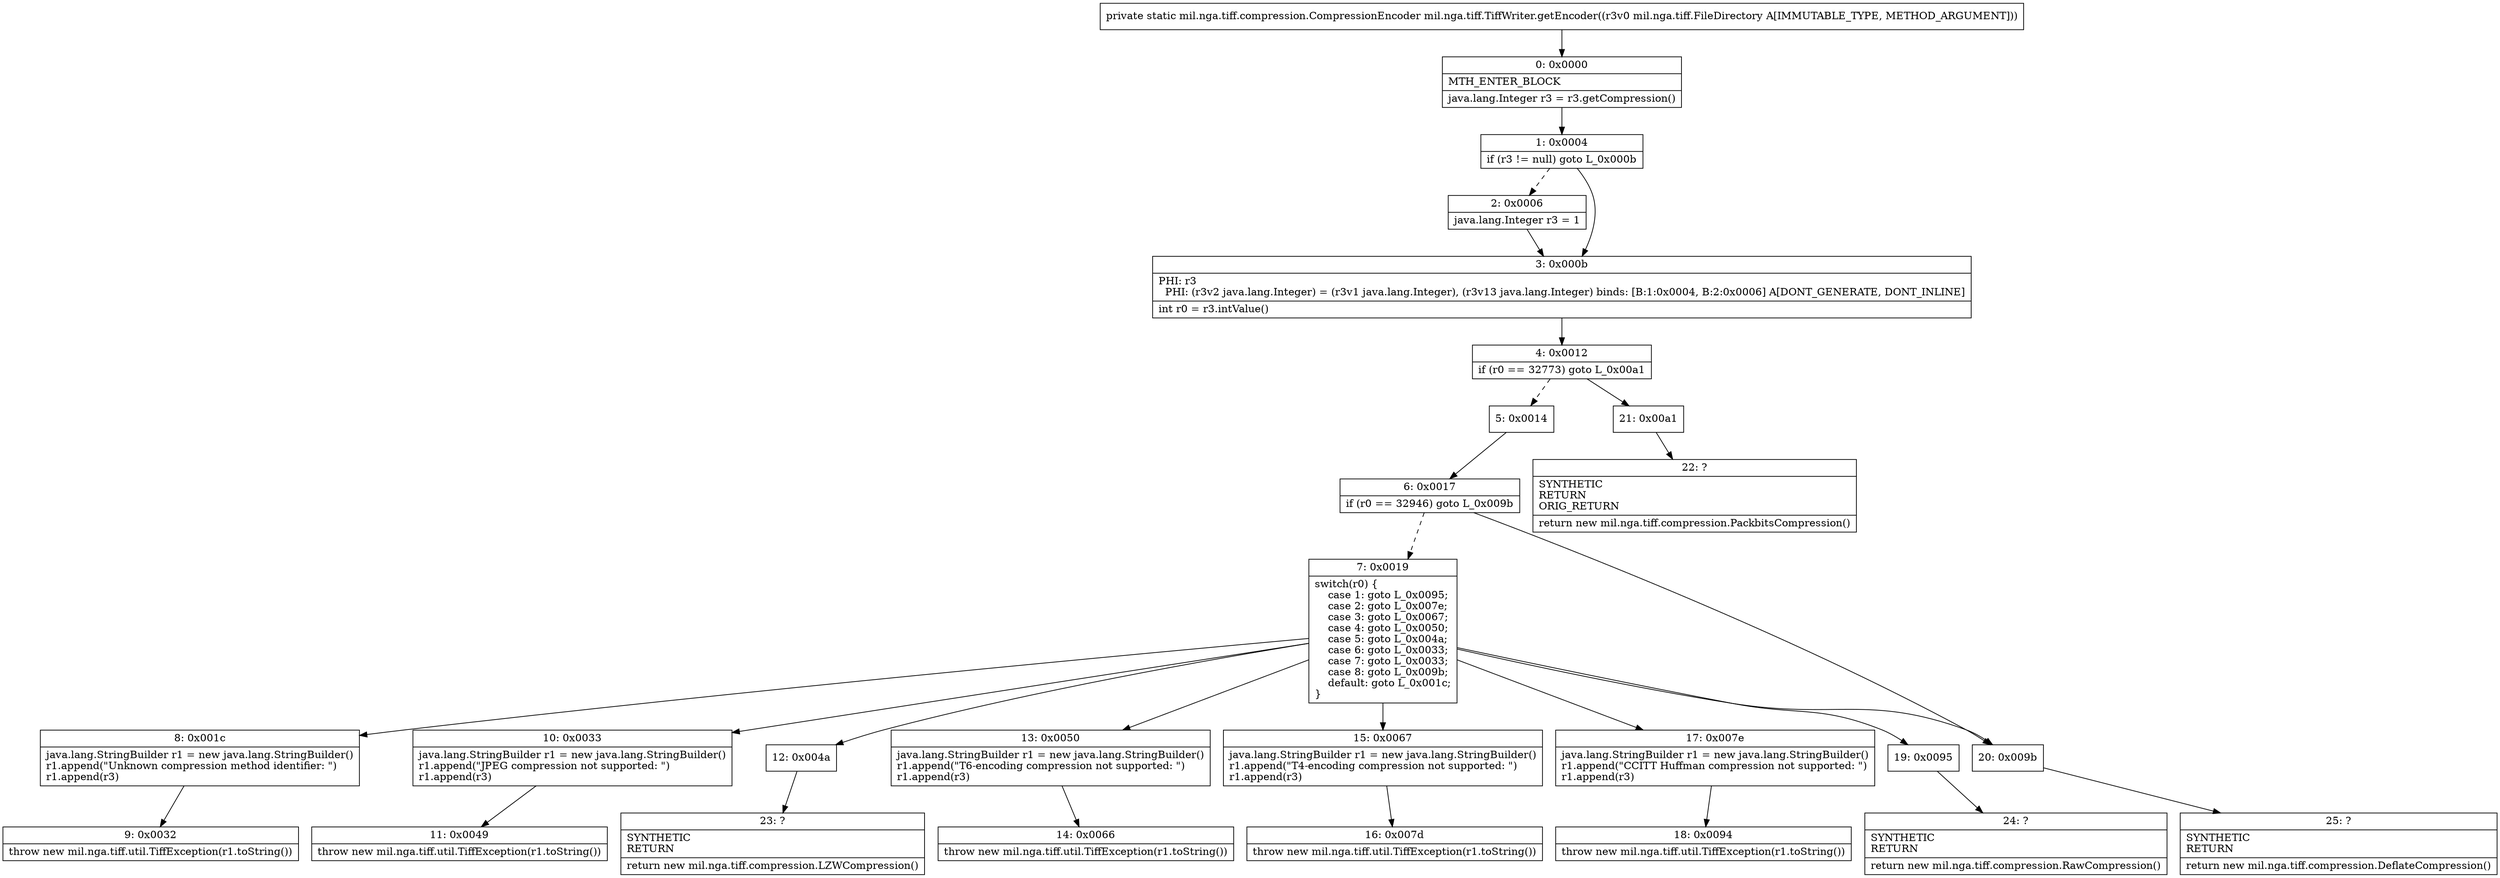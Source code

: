 digraph "CFG formil.nga.tiff.TiffWriter.getEncoder(Lmil\/nga\/tiff\/FileDirectory;)Lmil\/nga\/tiff\/compression\/CompressionEncoder;" {
Node_0 [shape=record,label="{0\:\ 0x0000|MTH_ENTER_BLOCK\l|java.lang.Integer r3 = r3.getCompression()\l}"];
Node_1 [shape=record,label="{1\:\ 0x0004|if (r3 != null) goto L_0x000b\l}"];
Node_2 [shape=record,label="{2\:\ 0x0006|java.lang.Integer r3 = 1\l}"];
Node_3 [shape=record,label="{3\:\ 0x000b|PHI: r3 \l  PHI: (r3v2 java.lang.Integer) = (r3v1 java.lang.Integer), (r3v13 java.lang.Integer) binds: [B:1:0x0004, B:2:0x0006] A[DONT_GENERATE, DONT_INLINE]\l|int r0 = r3.intValue()\l}"];
Node_4 [shape=record,label="{4\:\ 0x0012|if (r0 == 32773) goto L_0x00a1\l}"];
Node_5 [shape=record,label="{5\:\ 0x0014}"];
Node_6 [shape=record,label="{6\:\ 0x0017|if (r0 == 32946) goto L_0x009b\l}"];
Node_7 [shape=record,label="{7\:\ 0x0019|switch(r0) \{\l    case 1: goto L_0x0095;\l    case 2: goto L_0x007e;\l    case 3: goto L_0x0067;\l    case 4: goto L_0x0050;\l    case 5: goto L_0x004a;\l    case 6: goto L_0x0033;\l    case 7: goto L_0x0033;\l    case 8: goto L_0x009b;\l    default: goto L_0x001c;\l\}\l}"];
Node_8 [shape=record,label="{8\:\ 0x001c|java.lang.StringBuilder r1 = new java.lang.StringBuilder()\lr1.append(\"Unknown compression method identifier: \")\lr1.append(r3)\l}"];
Node_9 [shape=record,label="{9\:\ 0x0032|throw new mil.nga.tiff.util.TiffException(r1.toString())\l}"];
Node_10 [shape=record,label="{10\:\ 0x0033|java.lang.StringBuilder r1 = new java.lang.StringBuilder()\lr1.append(\"JPEG compression not supported: \")\lr1.append(r3)\l}"];
Node_11 [shape=record,label="{11\:\ 0x0049|throw new mil.nga.tiff.util.TiffException(r1.toString())\l}"];
Node_12 [shape=record,label="{12\:\ 0x004a}"];
Node_13 [shape=record,label="{13\:\ 0x0050|java.lang.StringBuilder r1 = new java.lang.StringBuilder()\lr1.append(\"T6\-encoding compression not supported: \")\lr1.append(r3)\l}"];
Node_14 [shape=record,label="{14\:\ 0x0066|throw new mil.nga.tiff.util.TiffException(r1.toString())\l}"];
Node_15 [shape=record,label="{15\:\ 0x0067|java.lang.StringBuilder r1 = new java.lang.StringBuilder()\lr1.append(\"T4\-encoding compression not supported: \")\lr1.append(r3)\l}"];
Node_16 [shape=record,label="{16\:\ 0x007d|throw new mil.nga.tiff.util.TiffException(r1.toString())\l}"];
Node_17 [shape=record,label="{17\:\ 0x007e|java.lang.StringBuilder r1 = new java.lang.StringBuilder()\lr1.append(\"CCITT Huffman compression not supported: \")\lr1.append(r3)\l}"];
Node_18 [shape=record,label="{18\:\ 0x0094|throw new mil.nga.tiff.util.TiffException(r1.toString())\l}"];
Node_19 [shape=record,label="{19\:\ 0x0095}"];
Node_20 [shape=record,label="{20\:\ 0x009b}"];
Node_21 [shape=record,label="{21\:\ 0x00a1}"];
Node_22 [shape=record,label="{22\:\ ?|SYNTHETIC\lRETURN\lORIG_RETURN\l|return new mil.nga.tiff.compression.PackbitsCompression()\l}"];
Node_23 [shape=record,label="{23\:\ ?|SYNTHETIC\lRETURN\l|return new mil.nga.tiff.compression.LZWCompression()\l}"];
Node_24 [shape=record,label="{24\:\ ?|SYNTHETIC\lRETURN\l|return new mil.nga.tiff.compression.RawCompression()\l}"];
Node_25 [shape=record,label="{25\:\ ?|SYNTHETIC\lRETURN\l|return new mil.nga.tiff.compression.DeflateCompression()\l}"];
MethodNode[shape=record,label="{private static mil.nga.tiff.compression.CompressionEncoder mil.nga.tiff.TiffWriter.getEncoder((r3v0 mil.nga.tiff.FileDirectory A[IMMUTABLE_TYPE, METHOD_ARGUMENT])) }"];
MethodNode -> Node_0;
Node_0 -> Node_1;
Node_1 -> Node_2[style=dashed];
Node_1 -> Node_3;
Node_2 -> Node_3;
Node_3 -> Node_4;
Node_4 -> Node_5[style=dashed];
Node_4 -> Node_21;
Node_5 -> Node_6;
Node_6 -> Node_7[style=dashed];
Node_6 -> Node_20;
Node_7 -> Node_8;
Node_7 -> Node_10;
Node_7 -> Node_12;
Node_7 -> Node_13;
Node_7 -> Node_15;
Node_7 -> Node_17;
Node_7 -> Node_19;
Node_7 -> Node_20;
Node_8 -> Node_9;
Node_10 -> Node_11;
Node_12 -> Node_23;
Node_13 -> Node_14;
Node_15 -> Node_16;
Node_17 -> Node_18;
Node_19 -> Node_24;
Node_20 -> Node_25;
Node_21 -> Node_22;
}

